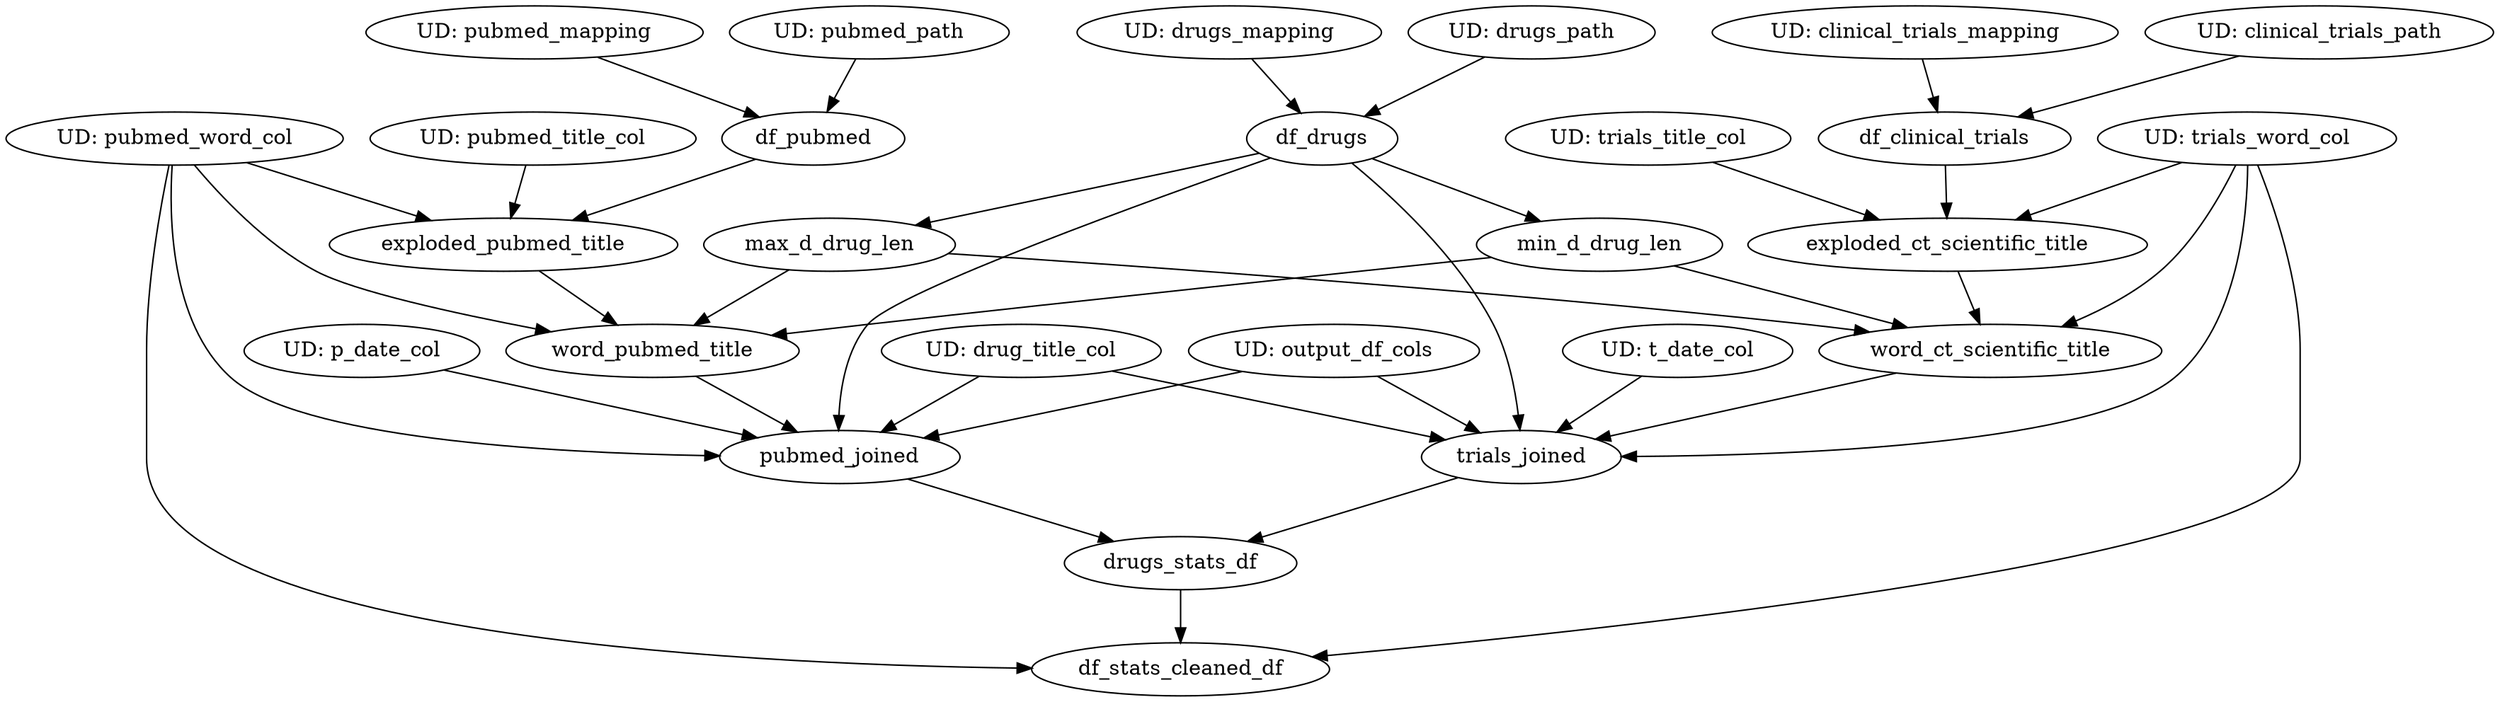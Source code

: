 // Dependency Graph
digraph {
	df_pubmed [label=df_pubmed]
	min_d_drug_len [label=min_d_drug_len]
	max_d_drug_len [label=max_d_drug_len]
	df_stats_cleaned_df [label=df_stats_cleaned_df]
	word_ct_scientific_title [label=word_ct_scientific_title]
	drugs_stats_df [label=drugs_stats_df]
	word_pubmed_title [label=word_pubmed_title]
	pubmed_joined [label=pubmed_joined]
	exploded_ct_scientific_title [label=exploded_ct_scientific_title]
	df_clinical_trials [label=df_clinical_trials]
	trials_joined [label=trials_joined]
	df_drugs [label=df_drugs]
	exploded_pubmed_title [label=exploded_pubmed_title]
	pubmed_mapping [label="UD: pubmed_mapping"]
	pubmed_title_col [label="UD: pubmed_title_col"]
	drugs_mapping [label="UD: drugs_mapping"]
	drugs_path [label="UD: drugs_path"]
	pubmed_word_col [label="UD: pubmed_word_col"]
	output_df_cols [label="UD: output_df_cols"]
	trials_title_col [label="UD: trials_title_col"]
	pubmed_path [label="UD: pubmed_path"]
	drug_title_col [label="UD: drug_title_col"]
	t_date_col [label="UD: t_date_col"]
	clinical_trials_mapping [label="UD: clinical_trials_mapping"]
	trials_word_col [label="UD: trials_word_col"]
	clinical_trials_path [label="UD: clinical_trials_path"]
	p_date_col [label="UD: p_date_col"]
	pubmed_path -> df_pubmed
	pubmed_mapping -> df_pubmed
	df_drugs -> min_d_drug_len
	df_drugs -> max_d_drug_len
	drugs_stats_df -> df_stats_cleaned_df
	pubmed_word_col -> df_stats_cleaned_df
	trials_word_col -> df_stats_cleaned_df
	exploded_ct_scientific_title -> word_ct_scientific_title
	trials_word_col -> word_ct_scientific_title
	min_d_drug_len -> word_ct_scientific_title
	max_d_drug_len -> word_ct_scientific_title
	pubmed_joined -> drugs_stats_df
	trials_joined -> drugs_stats_df
	exploded_pubmed_title -> word_pubmed_title
	pubmed_word_col -> word_pubmed_title
	min_d_drug_len -> word_pubmed_title
	max_d_drug_len -> word_pubmed_title
	df_drugs -> pubmed_joined
	word_pubmed_title -> pubmed_joined
	drug_title_col -> pubmed_joined
	pubmed_word_col -> pubmed_joined
	p_date_col -> pubmed_joined
	output_df_cols -> pubmed_joined
	df_clinical_trials -> exploded_ct_scientific_title
	trials_title_col -> exploded_ct_scientific_title
	trials_word_col -> exploded_ct_scientific_title
	clinical_trials_path -> df_clinical_trials
	clinical_trials_mapping -> df_clinical_trials
	df_drugs -> trials_joined
	word_ct_scientific_title -> trials_joined
	drug_title_col -> trials_joined
	trials_word_col -> trials_joined
	t_date_col -> trials_joined
	output_df_cols -> trials_joined
	drugs_path -> df_drugs
	drugs_mapping -> df_drugs
	df_pubmed -> exploded_pubmed_title
	pubmed_title_col -> exploded_pubmed_title
	pubmed_word_col -> exploded_pubmed_title
}
